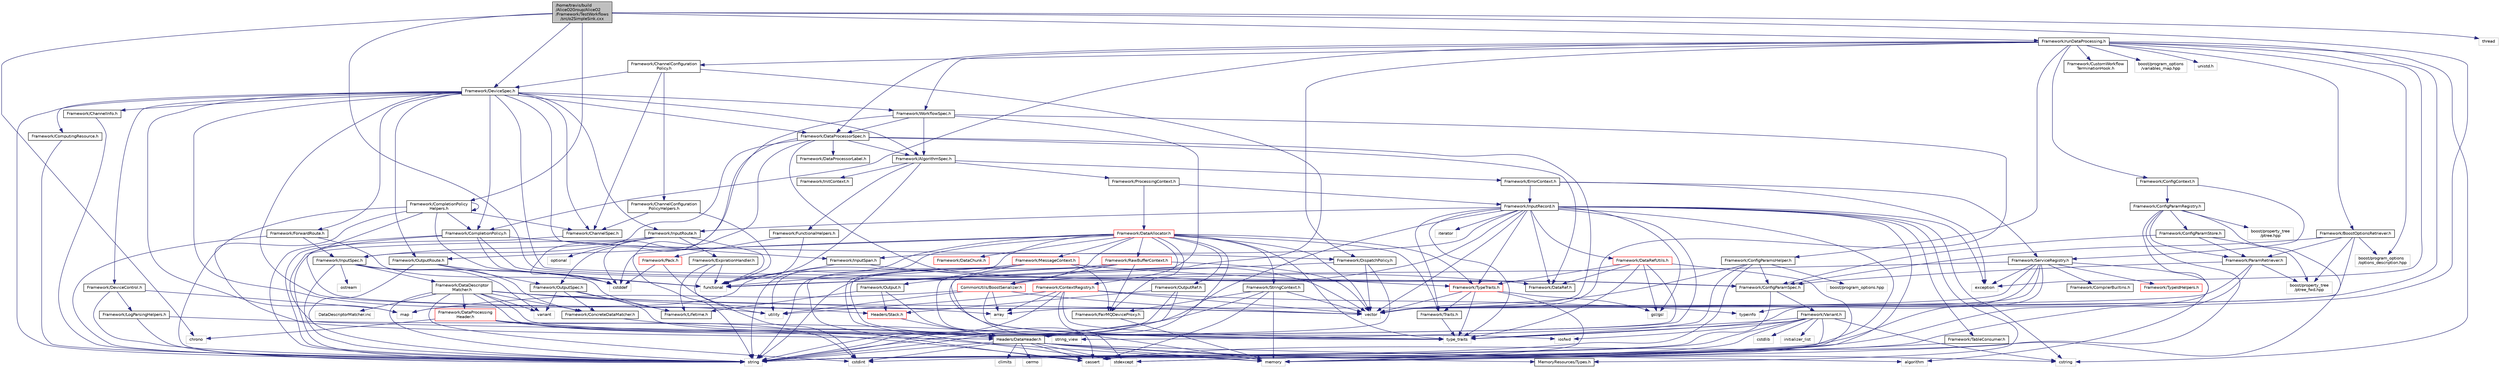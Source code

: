 digraph "/home/travis/build/AliceO2Group/AliceO2/Framework/TestWorkflows/src/o2SimpleSink.cxx"
{
 // INTERACTIVE_SVG=YES
  bgcolor="transparent";
  edge [fontname="Helvetica",fontsize="10",labelfontname="Helvetica",labelfontsize="10"];
  node [fontname="Helvetica",fontsize="10",shape=record];
  Node0 [label="/home/travis/build\l/AliceO2Group/AliceO2\l/Framework/TestWorkflows\l/src/o2SimpleSink.cxx",height=0.2,width=0.4,color="black", fillcolor="grey75", style="filled", fontcolor="black"];
  Node0 -> Node1 [color="midnightblue",fontsize="10",style="solid",fontname="Helvetica"];
  Node1 [label="Framework/ConfigParamSpec.h",height=0.2,width=0.4,color="black",URL="$d0/d1c/ConfigParamSpec_8h.html"];
  Node1 -> Node2 [color="midnightblue",fontsize="10",style="solid",fontname="Helvetica"];
  Node2 [label="Framework/Variant.h",height=0.2,width=0.4,color="black",URL="$de/d56/Variant_8h.html"];
  Node2 -> Node3 [color="midnightblue",fontsize="10",style="solid",fontname="Helvetica"];
  Node3 [label="type_traits",height=0.2,width=0.4,color="grey75"];
  Node2 -> Node4 [color="midnightblue",fontsize="10",style="solid",fontname="Helvetica"];
  Node4 [label="cstring",height=0.2,width=0.4,color="grey75"];
  Node2 -> Node5 [color="midnightblue",fontsize="10",style="solid",fontname="Helvetica"];
  Node5 [label="cstdint",height=0.2,width=0.4,color="grey75"];
  Node2 -> Node6 [color="midnightblue",fontsize="10",style="solid",fontname="Helvetica"];
  Node6 [label="cstdlib",height=0.2,width=0.4,color="grey75"];
  Node2 -> Node7 [color="midnightblue",fontsize="10",style="solid",fontname="Helvetica"];
  Node7 [label="stdexcept",height=0.2,width=0.4,color="grey75"];
  Node2 -> Node8 [color="midnightblue",fontsize="10",style="solid",fontname="Helvetica"];
  Node8 [label="iosfwd",height=0.2,width=0.4,color="grey75"];
  Node2 -> Node9 [color="midnightblue",fontsize="10",style="solid",fontname="Helvetica"];
  Node9 [label="initializer_list",height=0.2,width=0.4,color="grey75"];
  Node2 -> Node10 [color="midnightblue",fontsize="10",style="solid",fontname="Helvetica"];
  Node10 [label="string_view",height=0.2,width=0.4,color="grey75"];
  Node2 -> Node11 [color="midnightblue",fontsize="10",style="solid",fontname="Helvetica"];
  Node11 [label="string",height=0.2,width=0.4,color="grey75"];
  Node1 -> Node11 [color="midnightblue",fontsize="10",style="solid",fontname="Helvetica"];
  Node0 -> Node12 [color="midnightblue",fontsize="10",style="solid",fontname="Helvetica"];
  Node12 [label="Framework/CompletionPolicy\lHelpers.h",height=0.2,width=0.4,color="black",URL="$d4/de5/CompletionPolicyHelpers_8h.html"];
  Node12 -> Node13 [color="midnightblue",fontsize="10",style="solid",fontname="Helvetica"];
  Node13 [label="Framework/ChannelSpec.h",height=0.2,width=0.4,color="black",URL="$d6/d72/ChannelSpec_8h.html"];
  Node13 -> Node11 [color="midnightblue",fontsize="10",style="solid",fontname="Helvetica"];
  Node12 -> Node12 [color="midnightblue",fontsize="10",style="solid",fontname="Helvetica"];
  Node12 -> Node14 [color="midnightblue",fontsize="10",style="solid",fontname="Helvetica"];
  Node14 [label="Framework/CompletionPolicy.h",height=0.2,width=0.4,color="black",URL="$df/dd6/CompletionPolicy_8h.html"];
  Node14 -> Node15 [color="midnightblue",fontsize="10",style="solid",fontname="Helvetica"];
  Node15 [label="Framework/DataRef.h",height=0.2,width=0.4,color="black",URL="$d5/dfb/DataRef_8h.html"];
  Node14 -> Node16 [color="midnightblue",fontsize="10",style="solid",fontname="Helvetica"];
  Node16 [label="Framework/InputSpan.h",height=0.2,width=0.4,color="black",URL="$da/d0f/InputSpan_8h.html"];
  Node16 -> Node15 [color="midnightblue",fontsize="10",style="solid",fontname="Helvetica"];
  Node16 -> Node17 [color="midnightblue",fontsize="10",style="solid",fontname="Helvetica"];
  Node17 [label="functional",height=0.2,width=0.4,color="grey75"];
  Node14 -> Node17 [color="midnightblue",fontsize="10",style="solid",fontname="Helvetica"];
  Node14 -> Node11 [color="midnightblue",fontsize="10",style="solid",fontname="Helvetica"];
  Node14 -> Node18 [color="midnightblue",fontsize="10",style="solid",fontname="Helvetica"];
  Node18 [label="vector",height=0.2,width=0.4,color="grey75"];
  Node12 -> Node19 [color="midnightblue",fontsize="10",style="solid",fontname="Helvetica"];
  Node19 [label="Headers/DataHeader.h",height=0.2,width=0.4,color="black",URL="$dc/dcd/DataHeader_8h.html"];
  Node19 -> Node5 [color="midnightblue",fontsize="10",style="solid",fontname="Helvetica"];
  Node19 -> Node20 [color="midnightblue",fontsize="10",style="solid",fontname="Helvetica"];
  Node20 [label="memory",height=0.2,width=0.4,color="grey75"];
  Node19 -> Node21 [color="midnightblue",fontsize="10",style="solid",fontname="Helvetica"];
  Node21 [label="cassert",height=0.2,width=0.4,color="grey75"];
  Node19 -> Node4 [color="midnightblue",fontsize="10",style="solid",fontname="Helvetica"];
  Node19 -> Node22 [color="midnightblue",fontsize="10",style="solid",fontname="Helvetica"];
  Node22 [label="algorithm",height=0.2,width=0.4,color="grey75"];
  Node19 -> Node7 [color="midnightblue",fontsize="10",style="solid",fontname="Helvetica"];
  Node19 -> Node11 [color="midnightblue",fontsize="10",style="solid",fontname="Helvetica"];
  Node19 -> Node23 [color="midnightblue",fontsize="10",style="solid",fontname="Helvetica"];
  Node23 [label="climits",height=0.2,width=0.4,color="grey75"];
  Node19 -> Node24 [color="midnightblue",fontsize="10",style="solid",fontname="Helvetica"];
  Node24 [label="MemoryResources/Types.h",height=0.2,width=0.4,color="black",URL="$d7/df8/Types_8h.html"];
  Node19 -> Node25 [color="midnightblue",fontsize="10",style="solid",fontname="Helvetica"];
  Node25 [label="cerrno",height=0.2,width=0.4,color="grey75"];
  Node12 -> Node17 [color="midnightblue",fontsize="10",style="solid",fontname="Helvetica"];
  Node12 -> Node11 [color="midnightblue",fontsize="10",style="solid",fontname="Helvetica"];
  Node12 -> Node3 [color="midnightblue",fontsize="10",style="solid",fontname="Helvetica"];
  Node0 -> Node26 [color="midnightblue",fontsize="10",style="solid",fontname="Helvetica"];
  Node26 [label="Framework/DeviceSpec.h",height=0.2,width=0.4,color="black",URL="$df/de8/DeviceSpec_8h.html"];
  Node26 -> Node27 [color="midnightblue",fontsize="10",style="solid",fontname="Helvetica"];
  Node27 [label="Framework/WorkflowSpec.h",height=0.2,width=0.4,color="black",URL="$df/da1/WorkflowSpec_8h.html"];
  Node27 -> Node28 [color="midnightblue",fontsize="10",style="solid",fontname="Helvetica"];
  Node28 [label="Framework/DataProcessorSpec.h",height=0.2,width=0.4,color="black",URL="$d0/df4/DataProcessorSpec_8h.html"];
  Node28 -> Node29 [color="midnightblue",fontsize="10",style="solid",fontname="Helvetica"];
  Node29 [label="Framework/AlgorithmSpec.h",height=0.2,width=0.4,color="black",URL="$d0/d14/AlgorithmSpec_8h.html"];
  Node29 -> Node30 [color="midnightblue",fontsize="10",style="solid",fontname="Helvetica"];
  Node30 [label="Framework/ProcessingContext.h",height=0.2,width=0.4,color="black",URL="$de/d6a/ProcessingContext_8h.html"];
  Node30 -> Node31 [color="midnightblue",fontsize="10",style="solid",fontname="Helvetica"];
  Node31 [label="Framework/InputRecord.h",height=0.2,width=0.4,color="black",URL="$d6/d5c/InputRecord_8h.html"];
  Node31 -> Node15 [color="midnightblue",fontsize="10",style="solid",fontname="Helvetica"];
  Node31 -> Node32 [color="midnightblue",fontsize="10",style="solid",fontname="Helvetica"];
  Node32 [label="Framework/DataRefUtils.h",height=0.2,width=0.4,color="red",URL="$d5/db8/DataRefUtils_8h.html"];
  Node32 -> Node15 [color="midnightblue",fontsize="10",style="solid",fontname="Helvetica"];
  Node32 -> Node45 [color="midnightblue",fontsize="10",style="solid",fontname="Helvetica"];
  Node45 [label="Framework/TypeTraits.h",height=0.2,width=0.4,color="red",URL="$d0/d95/TypeTraits_8h.html"];
  Node45 -> Node3 [color="midnightblue",fontsize="10",style="solid",fontname="Helvetica"];
  Node45 -> Node18 [color="midnightblue",fontsize="10",style="solid",fontname="Helvetica"];
  Node45 -> Node20 [color="midnightblue",fontsize="10",style="solid",fontname="Helvetica"];
  Node45 -> Node46 [color="midnightblue",fontsize="10",style="solid",fontname="Helvetica"];
  Node46 [label="Framework/Traits.h",height=0.2,width=0.4,color="black",URL="$db/d31/Traits_8h.html"];
  Node46 -> Node3 [color="midnightblue",fontsize="10",style="solid",fontname="Helvetica"];
  Node45 -> Node49 [color="midnightblue",fontsize="10",style="solid",fontname="Helvetica"];
  Node49 [label="gsl/gsl",height=0.2,width=0.4,color="grey75"];
  Node32 -> Node19 [color="midnightblue",fontsize="10",style="solid",fontname="Helvetica"];
  Node32 -> Node49 [color="midnightblue",fontsize="10",style="solid",fontname="Helvetica"];
  Node32 -> Node7 [color="midnightblue",fontsize="10",style="solid",fontname="Helvetica"];
  Node32 -> Node3 [color="midnightblue",fontsize="10",style="solid",fontname="Helvetica"];
  Node31 -> Node91 [color="midnightblue",fontsize="10",style="solid",fontname="Helvetica"];
  Node91 [label="Framework/InputRoute.h",height=0.2,width=0.4,color="black",URL="$d5/d19/InputRoute_8h.html"];
  Node91 -> Node92 [color="midnightblue",fontsize="10",style="solid",fontname="Helvetica"];
  Node92 [label="Framework/ExpirationHandler.h",height=0.2,width=0.4,color="black",URL="$d2/dd9/ExpirationHandler_8h.html"];
  Node92 -> Node66 [color="midnightblue",fontsize="10",style="solid",fontname="Helvetica"];
  Node66 [label="Framework/Lifetime.h",height=0.2,width=0.4,color="black",URL="$dc/dca/Lifetime_8h.html"];
  Node92 -> Node5 [color="midnightblue",fontsize="10",style="solid",fontname="Helvetica"];
  Node92 -> Node17 [color="midnightblue",fontsize="10",style="solid",fontname="Helvetica"];
  Node91 -> Node69 [color="midnightblue",fontsize="10",style="solid",fontname="Helvetica"];
  Node69 [label="Framework/InputSpec.h",height=0.2,width=0.4,color="black",URL="$d5/d3f/InputSpec_8h.html"];
  Node69 -> Node66 [color="midnightblue",fontsize="10",style="solid",fontname="Helvetica"];
  Node69 -> Node67 [color="midnightblue",fontsize="10",style="solid",fontname="Helvetica"];
  Node67 [label="Framework/ConcreteDataMatcher.h",height=0.2,width=0.4,color="black",URL="$d0/d1b/ConcreteDataMatcher_8h.html"];
  Node67 -> Node19 [color="midnightblue",fontsize="10",style="solid",fontname="Helvetica"];
  Node69 -> Node70 [color="midnightblue",fontsize="10",style="solid",fontname="Helvetica"];
  Node70 [label="Framework/DataDescriptor\lMatcher.h",height=0.2,width=0.4,color="black",URL="$d3/da3/DataDescriptorMatcher_8h.html"];
  Node70 -> Node67 [color="midnightblue",fontsize="10",style="solid",fontname="Helvetica"];
  Node70 -> Node71 [color="midnightblue",fontsize="10",style="solid",fontname="Helvetica"];
  Node71 [label="Framework/DataProcessing\lHeader.h",height=0.2,width=0.4,color="red",URL="$d6/dc9/DataProcessingHeader_8h.html"];
  Node71 -> Node19 [color="midnightblue",fontsize="10",style="solid",fontname="Helvetica"];
  Node71 -> Node5 [color="midnightblue",fontsize="10",style="solid",fontname="Helvetica"];
  Node71 -> Node20 [color="midnightblue",fontsize="10",style="solid",fontname="Helvetica"];
  Node71 -> Node21 [color="midnightblue",fontsize="10",style="solid",fontname="Helvetica"];
  Node71 -> Node73 [color="midnightblue",fontsize="10",style="solid",fontname="Helvetica"];
  Node73 [label="chrono",height=0.2,width=0.4,color="grey75"];
  Node70 -> Node19 [color="midnightblue",fontsize="10",style="solid",fontname="Helvetica"];
  Node70 -> Node74 [color="midnightblue",fontsize="10",style="solid",fontname="Helvetica"];
  Node74 [label="Headers/Stack.h",height=0.2,width=0.4,color="red",URL="$d4/d00/Headers_2include_2Headers_2Stack_8h.html"];
  Node74 -> Node19 [color="midnightblue",fontsize="10",style="solid",fontname="Helvetica"];
  Node70 -> Node52 [color="midnightblue",fontsize="10",style="solid",fontname="Helvetica"];
  Node52 [label="array",height=0.2,width=0.4,color="grey75"];
  Node70 -> Node5 [color="midnightblue",fontsize="10",style="solid",fontname="Helvetica"];
  Node70 -> Node8 [color="midnightblue",fontsize="10",style="solid",fontname="Helvetica"];
  Node70 -> Node11 [color="midnightblue",fontsize="10",style="solid",fontname="Helvetica"];
  Node70 -> Node68 [color="midnightblue",fontsize="10",style="solid",fontname="Helvetica"];
  Node68 [label="variant",height=0.2,width=0.4,color="grey75"];
  Node70 -> Node18 [color="midnightblue",fontsize="10",style="solid",fontname="Helvetica"];
  Node70 -> Node85 [color="midnightblue",fontsize="10",style="solid",fontname="Helvetica"];
  Node85 [label="DataDescriptorMatcher.inc",height=0.2,width=0.4,color="grey75"];
  Node69 -> Node11 [color="midnightblue",fontsize="10",style="solid",fontname="Helvetica"];
  Node69 -> Node86 [color="midnightblue",fontsize="10",style="solid",fontname="Helvetica"];
  Node86 [label="ostream",height=0.2,width=0.4,color="grey75"];
  Node69 -> Node68 [color="midnightblue",fontsize="10",style="solid",fontname="Helvetica"];
  Node91 -> Node93 [color="midnightblue",fontsize="10",style="solid",fontname="Helvetica"];
  Node93 [label="cstddef",height=0.2,width=0.4,color="grey75"];
  Node91 -> Node11 [color="midnightblue",fontsize="10",style="solid",fontname="Helvetica"];
  Node91 -> Node17 [color="midnightblue",fontsize="10",style="solid",fontname="Helvetica"];
  Node91 -> Node88 [color="midnightblue",fontsize="10",style="solid",fontname="Helvetica"];
  Node88 [label="optional",height=0.2,width=0.4,color="grey75"];
  Node31 -> Node45 [color="midnightblue",fontsize="10",style="solid",fontname="Helvetica"];
  Node31 -> Node16 [color="midnightblue",fontsize="10",style="solid",fontname="Helvetica"];
  Node31 -> Node94 [color="midnightblue",fontsize="10",style="solid",fontname="Helvetica"];
  Node94 [label="Framework/TableConsumer.h",height=0.2,width=0.4,color="black",URL="$dc/d03/TableConsumer_8h.html"];
  Node94 -> Node20 [color="midnightblue",fontsize="10",style="solid",fontname="Helvetica"];
  Node31 -> Node46 [color="midnightblue",fontsize="10",style="solid",fontname="Helvetica"];
  Node31 -> Node24 [color="midnightblue",fontsize="10",style="solid",fontname="Helvetica"];
  Node31 -> Node19 [color="midnightblue",fontsize="10",style="solid",fontname="Helvetica"];
  Node31 -> Node50 [color="midnightblue",fontsize="10",style="solid",fontname="Helvetica"];
  Node50 [label="CommonUtils/BoostSerializer.h",height=0.2,width=0.4,color="red",URL="$d7/d91/BoostSerializer_8h.html",tooltip="Templatised boost serializer/deserializer for containers and base types. "];
  Node50 -> Node51 [color="midnightblue",fontsize="10",style="solid",fontname="Helvetica"];
  Node51 [label="utility",height=0.2,width=0.4,color="grey75"];
  Node50 -> Node3 [color="midnightblue",fontsize="10",style="solid",fontname="Helvetica"];
  Node50 -> Node52 [color="midnightblue",fontsize="10",style="solid",fontname="Helvetica"];
  Node50 -> Node18 [color="midnightblue",fontsize="10",style="solid",fontname="Helvetica"];
  Node50 -> Node54 [color="midnightblue",fontsize="10",style="solid",fontname="Helvetica"];
  Node54 [label="map",height=0.2,width=0.4,color="grey75"];
  Node31 -> Node49 [color="midnightblue",fontsize="10",style="solid",fontname="Helvetica"];
  Node31 -> Node95 [color="midnightblue",fontsize="10",style="solid",fontname="Helvetica"];
  Node95 [label="iterator",height=0.2,width=0.4,color="grey75"];
  Node31 -> Node11 [color="midnightblue",fontsize="10",style="solid",fontname="Helvetica"];
  Node31 -> Node18 [color="midnightblue",fontsize="10",style="solid",fontname="Helvetica"];
  Node31 -> Node4 [color="midnightblue",fontsize="10",style="solid",fontname="Helvetica"];
  Node31 -> Node21 [color="midnightblue",fontsize="10",style="solid",fontname="Helvetica"];
  Node31 -> Node96 [color="midnightblue",fontsize="10",style="solid",fontname="Helvetica"];
  Node96 [label="exception",height=0.2,width=0.4,color="grey75"];
  Node31 -> Node20 [color="midnightblue",fontsize="10",style="solid",fontname="Helvetica"];
  Node31 -> Node3 [color="midnightblue",fontsize="10",style="solid",fontname="Helvetica"];
  Node30 -> Node97 [color="midnightblue",fontsize="10",style="solid",fontname="Helvetica"];
  Node97 [label="Framework/DataAllocator.h",height=0.2,width=0.4,color="red",URL="$d1/d28/DataAllocator_8h.html"];
  Node97 -> Node98 [color="midnightblue",fontsize="10",style="solid",fontname="Helvetica"];
  Node98 [label="Framework/ContextRegistry.h",height=0.2,width=0.4,color="red",URL="$df/d2f/ContextRegistry_8h.html"];
  Node98 -> Node99 [color="midnightblue",fontsize="10",style="solid",fontname="Helvetica"];
  Node99 [label="typeinfo",height=0.2,width=0.4,color="grey75"];
  Node98 -> Node3 [color="midnightblue",fontsize="10",style="solid",fontname="Helvetica"];
  Node98 -> Node11 [color="midnightblue",fontsize="10",style="solid",fontname="Helvetica"];
  Node98 -> Node7 [color="midnightblue",fontsize="10",style="solid",fontname="Helvetica"];
  Node98 -> Node18 [color="midnightblue",fontsize="10",style="solid",fontname="Helvetica"];
  Node98 -> Node51 [color="midnightblue",fontsize="10",style="solid",fontname="Helvetica"];
  Node98 -> Node52 [color="midnightblue",fontsize="10",style="solid",fontname="Helvetica"];
  Node97 -> Node101 [color="midnightblue",fontsize="10",style="solid",fontname="Helvetica"];
  Node101 [label="Framework/MessageContext.h",height=0.2,width=0.4,color="red",URL="$dc/dc4/MessageContext_8h.html"];
  Node101 -> Node104 [color="midnightblue",fontsize="10",style="solid",fontname="Helvetica"];
  Node104 [label="Framework/FairMQDeviceProxy.h",height=0.2,width=0.4,color="black",URL="$d8/d71/FairMQDeviceProxy_8h.html"];
  Node104 -> Node20 [color="midnightblue",fontsize="10",style="solid",fontname="Helvetica"];
  Node101 -> Node45 [color="midnightblue",fontsize="10",style="solid",fontname="Helvetica"];
  Node101 -> Node19 [color="midnightblue",fontsize="10",style="solid",fontname="Helvetica"];
  Node101 -> Node21 [color="midnightblue",fontsize="10",style="solid",fontname="Helvetica"];
  Node101 -> Node17 [color="midnightblue",fontsize="10",style="solid",fontname="Helvetica"];
  Node101 -> Node7 [color="midnightblue",fontsize="10",style="solid",fontname="Helvetica"];
  Node101 -> Node11 [color="midnightblue",fontsize="10",style="solid",fontname="Helvetica"];
  Node101 -> Node3 [color="midnightblue",fontsize="10",style="solid",fontname="Helvetica"];
  Node101 -> Node18 [color="midnightblue",fontsize="10",style="solid",fontname="Helvetica"];
  Node97 -> Node106 [color="midnightblue",fontsize="10",style="solid",fontname="Helvetica"];
  Node106 [label="Framework/StringContext.h",height=0.2,width=0.4,color="black",URL="$dd/df6/StringContext_8h.html"];
  Node106 -> Node104 [color="midnightblue",fontsize="10",style="solid",fontname="Helvetica"];
  Node106 -> Node18 [color="midnightblue",fontsize="10",style="solid",fontname="Helvetica"];
  Node106 -> Node21 [color="midnightblue",fontsize="10",style="solid",fontname="Helvetica"];
  Node106 -> Node11 [color="midnightblue",fontsize="10",style="solid",fontname="Helvetica"];
  Node106 -> Node20 [color="midnightblue",fontsize="10",style="solid",fontname="Helvetica"];
  Node97 -> Node107 [color="midnightblue",fontsize="10",style="solid",fontname="Helvetica"];
  Node107 [label="Framework/RawBufferContext.h",height=0.2,width=0.4,color="red",URL="$d8/d25/RawBufferContext_8h.html",tooltip=" "];
  Node107 -> Node104 [color="midnightblue",fontsize="10",style="solid",fontname="Helvetica"];
  Node107 -> Node50 [color="midnightblue",fontsize="10",style="solid",fontname="Helvetica"];
  Node107 -> Node18 [color="midnightblue",fontsize="10",style="solid",fontname="Helvetica"];
  Node107 -> Node21 [color="midnightblue",fontsize="10",style="solid",fontname="Helvetica"];
  Node107 -> Node11 [color="midnightblue",fontsize="10",style="solid",fontname="Helvetica"];
  Node107 -> Node20 [color="midnightblue",fontsize="10",style="solid",fontname="Helvetica"];
  Node97 -> Node87 [color="midnightblue",fontsize="10",style="solid",fontname="Helvetica"];
  Node87 [label="Framework/Output.h",height=0.2,width=0.4,color="black",URL="$d3/ddf/Output_8h.html"];
  Node87 -> Node19 [color="midnightblue",fontsize="10",style="solid",fontname="Helvetica"];
  Node87 -> Node66 [color="midnightblue",fontsize="10",style="solid",fontname="Helvetica"];
  Node87 -> Node74 [color="midnightblue",fontsize="10",style="solid",fontname="Helvetica"];
  Node97 -> Node109 [color="midnightblue",fontsize="10",style="solid",fontname="Helvetica"];
  Node109 [label="Framework/OutputRef.h",height=0.2,width=0.4,color="black",URL="$d6/d5a/OutputRef_8h.html"];
  Node109 -> Node19 [color="midnightblue",fontsize="10",style="solid",fontname="Helvetica"];
  Node109 -> Node74 [color="midnightblue",fontsize="10",style="solid",fontname="Helvetica"];
  Node109 -> Node11 [color="midnightblue",fontsize="10",style="solid",fontname="Helvetica"];
  Node97 -> Node110 [color="midnightblue",fontsize="10",style="solid",fontname="Helvetica"];
  Node110 [label="Framework/OutputRoute.h",height=0.2,width=0.4,color="black",URL="$d6/df4/OutputRoute_8h.html"];
  Node110 -> Node65 [color="midnightblue",fontsize="10",style="solid",fontname="Helvetica"];
  Node65 [label="Framework/OutputSpec.h",height=0.2,width=0.4,color="black",URL="$db/d2d/OutputSpec_8h.html"];
  Node65 -> Node19 [color="midnightblue",fontsize="10",style="solid",fontname="Helvetica"];
  Node65 -> Node66 [color="midnightblue",fontsize="10",style="solid",fontname="Helvetica"];
  Node65 -> Node67 [color="midnightblue",fontsize="10",style="solid",fontname="Helvetica"];
  Node65 -> Node68 [color="midnightblue",fontsize="10",style="solid",fontname="Helvetica"];
  Node110 -> Node93 [color="midnightblue",fontsize="10",style="solid",fontname="Helvetica"];
  Node110 -> Node11 [color="midnightblue",fontsize="10",style="solid",fontname="Helvetica"];
  Node97 -> Node111 [color="midnightblue",fontsize="10",style="solid",fontname="Helvetica"];
  Node111 [label="Framework/DataChunk.h",height=0.2,width=0.4,color="red",URL="$d7/d31/DataChunk_8h.html"];
  Node97 -> Node104 [color="midnightblue",fontsize="10",style="solid",fontname="Helvetica"];
  Node97 -> Node45 [color="midnightblue",fontsize="10",style="solid",fontname="Helvetica"];
  Node97 -> Node46 [color="midnightblue",fontsize="10",style="solid",fontname="Helvetica"];
  Node97 -> Node19 [color="midnightblue",fontsize="10",style="solid",fontname="Helvetica"];
  Node97 -> Node18 [color="midnightblue",fontsize="10",style="solid",fontname="Helvetica"];
  Node97 -> Node54 [color="midnightblue",fontsize="10",style="solid",fontname="Helvetica"];
  Node97 -> Node11 [color="midnightblue",fontsize="10",style="solid",fontname="Helvetica"];
  Node97 -> Node51 [color="midnightblue",fontsize="10",style="solid",fontname="Helvetica"];
  Node97 -> Node3 [color="midnightblue",fontsize="10",style="solid",fontname="Helvetica"];
  Node97 -> Node93 [color="midnightblue",fontsize="10",style="solid",fontname="Helvetica"];
  Node29 -> Node113 [color="midnightblue",fontsize="10",style="solid",fontname="Helvetica"];
  Node113 [label="Framework/ErrorContext.h",height=0.2,width=0.4,color="black",URL="$d7/dad/ErrorContext_8h.html"];
  Node113 -> Node31 [color="midnightblue",fontsize="10",style="solid",fontname="Helvetica"];
  Node113 -> Node114 [color="midnightblue",fontsize="10",style="solid",fontname="Helvetica"];
  Node114 [label="Framework/ServiceRegistry.h",height=0.2,width=0.4,color="black",URL="$d8/d17/ServiceRegistry_8h.html"];
  Node114 -> Node115 [color="midnightblue",fontsize="10",style="solid",fontname="Helvetica"];
  Node115 [label="Framework/CompilerBuiltins.h",height=0.2,width=0.4,color="black",URL="$d9/de8/CompilerBuiltins_8h.html"];
  Node114 -> Node116 [color="midnightblue",fontsize="10",style="solid",fontname="Helvetica"];
  Node116 [label="Framework/TypeIdHelpers.h",height=0.2,width=0.4,color="red",URL="$d2/d9a/TypeIdHelpers_8h.html"];
  Node114 -> Node22 [color="midnightblue",fontsize="10",style="solid",fontname="Helvetica"];
  Node114 -> Node52 [color="midnightblue",fontsize="10",style="solid",fontname="Helvetica"];
  Node114 -> Node96 [color="midnightblue",fontsize="10",style="solid",fontname="Helvetica"];
  Node114 -> Node17 [color="midnightblue",fontsize="10",style="solid",fontname="Helvetica"];
  Node114 -> Node11 [color="midnightblue",fontsize="10",style="solid",fontname="Helvetica"];
  Node114 -> Node3 [color="midnightblue",fontsize="10",style="solid",fontname="Helvetica"];
  Node114 -> Node99 [color="midnightblue",fontsize="10",style="solid",fontname="Helvetica"];
  Node113 -> Node96 [color="midnightblue",fontsize="10",style="solid",fontname="Helvetica"];
  Node29 -> Node118 [color="midnightblue",fontsize="10",style="solid",fontname="Helvetica"];
  Node118 [label="Framework/InitContext.h",height=0.2,width=0.4,color="black",URL="$d4/d2b/InitContext_8h.html"];
  Node29 -> Node119 [color="midnightblue",fontsize="10",style="solid",fontname="Helvetica"];
  Node119 [label="Framework/FunctionalHelpers.h",height=0.2,width=0.4,color="black",URL="$de/d9b/FunctionalHelpers_8h.html"];
  Node119 -> Node120 [color="midnightblue",fontsize="10",style="solid",fontname="Helvetica"];
  Node120 [label="Framework/Pack.h",height=0.2,width=0.4,color="red",URL="$dd/dce/Pack_8h.html"];
  Node120 -> Node93 [color="midnightblue",fontsize="10",style="solid",fontname="Helvetica"];
  Node120 -> Node51 [color="midnightblue",fontsize="10",style="solid",fontname="Helvetica"];
  Node119 -> Node17 [color="midnightblue",fontsize="10",style="solid",fontname="Helvetica"];
  Node29 -> Node17 [color="midnightblue",fontsize="10",style="solid",fontname="Helvetica"];
  Node28 -> Node1 [color="midnightblue",fontsize="10",style="solid",fontname="Helvetica"];
  Node28 -> Node121 [color="midnightblue",fontsize="10",style="solid",fontname="Helvetica"];
  Node121 [label="Framework/DataProcessorLabel.h",height=0.2,width=0.4,color="black",URL="$d1/df2/DataProcessorLabel_8h.html"];
  Node28 -> Node15 [color="midnightblue",fontsize="10",style="solid",fontname="Helvetica"];
  Node28 -> Node69 [color="midnightblue",fontsize="10",style="solid",fontname="Helvetica"];
  Node28 -> Node65 [color="midnightblue",fontsize="10",style="solid",fontname="Helvetica"];
  Node28 -> Node11 [color="midnightblue",fontsize="10",style="solid",fontname="Helvetica"];
  Node28 -> Node18 [color="midnightblue",fontsize="10",style="solid",fontname="Helvetica"];
  Node27 -> Node29 [color="midnightblue",fontsize="10",style="solid",fontname="Helvetica"];
  Node27 -> Node18 [color="midnightblue",fontsize="10",style="solid",fontname="Helvetica"];
  Node27 -> Node17 [color="midnightblue",fontsize="10",style="solid",fontname="Helvetica"];
  Node27 -> Node93 [color="midnightblue",fontsize="10",style="solid",fontname="Helvetica"];
  Node26 -> Node122 [color="midnightblue",fontsize="10",style="solid",fontname="Helvetica"];
  Node122 [label="Framework/ComputingResource.h",height=0.2,width=0.4,color="black",URL="$d8/d62/ComputingResource_8h.html"];
  Node122 -> Node11 [color="midnightblue",fontsize="10",style="solid",fontname="Helvetica"];
  Node26 -> Node28 [color="midnightblue",fontsize="10",style="solid",fontname="Helvetica"];
  Node26 -> Node13 [color="midnightblue",fontsize="10",style="solid",fontname="Helvetica"];
  Node26 -> Node123 [color="midnightblue",fontsize="10",style="solid",fontname="Helvetica"];
  Node123 [label="Framework/ChannelInfo.h",height=0.2,width=0.4,color="black",URL="$dd/de5/ChannelInfo_8h.html"];
  Node123 -> Node11 [color="midnightblue",fontsize="10",style="solid",fontname="Helvetica"];
  Node26 -> Node124 [color="midnightblue",fontsize="10",style="solid",fontname="Helvetica"];
  Node124 [label="Framework/DeviceControl.h",height=0.2,width=0.4,color="black",URL="$d2/d2c/DeviceControl_8h.html"];
  Node124 -> Node54 [color="midnightblue",fontsize="10",style="solid",fontname="Helvetica"];
  Node124 -> Node11 [color="midnightblue",fontsize="10",style="solid",fontname="Helvetica"];
  Node124 -> Node125 [color="midnightblue",fontsize="10",style="solid",fontname="Helvetica"];
  Node125 [label="Framework/LogParsingHelpers.h",height=0.2,width=0.4,color="black",URL="$d8/d4a/LogParsingHelpers_8h.html"];
  Node125 -> Node11 [color="midnightblue",fontsize="10",style="solid",fontname="Helvetica"];
  Node125 -> Node10 [color="midnightblue",fontsize="10",style="solid",fontname="Helvetica"];
  Node26 -> Node29 [color="midnightblue",fontsize="10",style="solid",fontname="Helvetica"];
  Node26 -> Node1 [color="midnightblue",fontsize="10",style="solid",fontname="Helvetica"];
  Node26 -> Node126 [color="midnightblue",fontsize="10",style="solid",fontname="Helvetica"];
  Node126 [label="Framework/ForwardRoute.h",height=0.2,width=0.4,color="black",URL="$d7/d12/ForwardRoute_8h.html"];
  Node126 -> Node69 [color="midnightblue",fontsize="10",style="solid",fontname="Helvetica"];
  Node126 -> Node93 [color="midnightblue",fontsize="10",style="solid",fontname="Helvetica"];
  Node126 -> Node11 [color="midnightblue",fontsize="10",style="solid",fontname="Helvetica"];
  Node26 -> Node91 [color="midnightblue",fontsize="10",style="solid",fontname="Helvetica"];
  Node26 -> Node110 [color="midnightblue",fontsize="10",style="solid",fontname="Helvetica"];
  Node26 -> Node14 [color="midnightblue",fontsize="10",style="solid",fontname="Helvetica"];
  Node26 -> Node103 [color="midnightblue",fontsize="10",style="solid",fontname="Helvetica"];
  Node103 [label="Framework/DispatchPolicy.h",height=0.2,width=0.4,color="black",URL="$da/de6/DispatchPolicy_8h.html"];
  Node103 -> Node17 [color="midnightblue",fontsize="10",style="solid",fontname="Helvetica"];
  Node103 -> Node11 [color="midnightblue",fontsize="10",style="solid",fontname="Helvetica"];
  Node103 -> Node18 [color="midnightblue",fontsize="10",style="solid",fontname="Helvetica"];
  Node26 -> Node18 [color="midnightblue",fontsize="10",style="solid",fontname="Helvetica"];
  Node26 -> Node11 [color="midnightblue",fontsize="10",style="solid",fontname="Helvetica"];
  Node26 -> Node54 [color="midnightblue",fontsize="10",style="solid",fontname="Helvetica"];
  Node26 -> Node51 [color="midnightblue",fontsize="10",style="solid",fontname="Helvetica"];
  Node0 -> Node73 [color="midnightblue",fontsize="10",style="solid",fontname="Helvetica"];
  Node0 -> Node127 [color="midnightblue",fontsize="10",style="solid",fontname="Helvetica"];
  Node127 [label="thread",height=0.2,width=0.4,color="grey75"];
  Node0 -> Node18 [color="midnightblue",fontsize="10",style="solid",fontname="Helvetica"];
  Node0 -> Node128 [color="midnightblue",fontsize="10",style="solid",fontname="Helvetica"];
  Node128 [label="Framework/runDataProcessing.h",height=0.2,width=0.4,color="black",URL="$db/dd0/runDataProcessing_8h.html"];
  Node128 -> Node129 [color="midnightblue",fontsize="10",style="solid",fontname="Helvetica"];
  Node129 [label="Framework/ChannelConfiguration\lPolicy.h",height=0.2,width=0.4,color="black",URL="$dd/d0f/ChannelConfigurationPolicy_8h.html"];
  Node129 -> Node130 [color="midnightblue",fontsize="10",style="solid",fontname="Helvetica"];
  Node130 [label="Framework/ChannelConfiguration\lPolicyHelpers.h",height=0.2,width=0.4,color="black",URL="$d6/d05/ChannelConfigurationPolicyHelpers_8h.html"];
  Node130 -> Node13 [color="midnightblue",fontsize="10",style="solid",fontname="Helvetica"];
  Node130 -> Node17 [color="midnightblue",fontsize="10",style="solid",fontname="Helvetica"];
  Node129 -> Node13 [color="midnightblue",fontsize="10",style="solid",fontname="Helvetica"];
  Node129 -> Node26 [color="midnightblue",fontsize="10",style="solid",fontname="Helvetica"];
  Node129 -> Node17 [color="midnightblue",fontsize="10",style="solid",fontname="Helvetica"];
  Node128 -> Node14 [color="midnightblue",fontsize="10",style="solid",fontname="Helvetica"];
  Node128 -> Node103 [color="midnightblue",fontsize="10",style="solid",fontname="Helvetica"];
  Node128 -> Node131 [color="midnightblue",fontsize="10",style="solid",fontname="Helvetica"];
  Node131 [label="Framework/ConfigParamsHelper.h",height=0.2,width=0.4,color="black",URL="$dd/d2b/ConfigParamsHelper_8h.html"];
  Node131 -> Node1 [color="midnightblue",fontsize="10",style="solid",fontname="Helvetica"];
  Node131 -> Node132 [color="midnightblue",fontsize="10",style="solid",fontname="Helvetica"];
  Node132 [label="boost/program_options.hpp",height=0.2,width=0.4,color="grey75"];
  Node131 -> Node11 [color="midnightblue",fontsize="10",style="solid",fontname="Helvetica"];
  Node131 -> Node18 [color="midnightblue",fontsize="10",style="solid",fontname="Helvetica"];
  Node131 -> Node3 [color="midnightblue",fontsize="10",style="solid",fontname="Helvetica"];
  Node128 -> Node28 [color="midnightblue",fontsize="10",style="solid",fontname="Helvetica"];
  Node128 -> Node27 [color="midnightblue",fontsize="10",style="solid",fontname="Helvetica"];
  Node128 -> Node133 [color="midnightblue",fontsize="10",style="solid",fontname="Helvetica"];
  Node133 [label="Framework/ConfigContext.h",height=0.2,width=0.4,color="black",URL="$d7/d2e/ConfigContext_8h.html"];
  Node133 -> Node134 [color="midnightblue",fontsize="10",style="solid",fontname="Helvetica"];
  Node134 [label="Framework/ConfigParamRegistry.h",height=0.2,width=0.4,color="black",URL="$de/dc6/ConfigParamRegistry_8h.html"];
  Node134 -> Node135 [color="midnightblue",fontsize="10",style="solid",fontname="Helvetica"];
  Node135 [label="Framework/ParamRetriever.h",height=0.2,width=0.4,color="black",URL="$df/d72/ParamRetriever_8h.html"];
  Node135 -> Node1 [color="midnightblue",fontsize="10",style="solid",fontname="Helvetica"];
  Node135 -> Node136 [color="midnightblue",fontsize="10",style="solid",fontname="Helvetica"];
  Node136 [label="boost/property_tree\l/ptree_fwd.hpp",height=0.2,width=0.4,color="grey75"];
  Node135 -> Node11 [color="midnightblue",fontsize="10",style="solid",fontname="Helvetica"];
  Node135 -> Node18 [color="midnightblue",fontsize="10",style="solid",fontname="Helvetica"];
  Node134 -> Node137 [color="midnightblue",fontsize="10",style="solid",fontname="Helvetica"];
  Node137 [label="Framework/ConfigParamStore.h",height=0.2,width=0.4,color="black",URL="$dd/daf/ConfigParamStore_8h.html"];
  Node137 -> Node135 [color="midnightblue",fontsize="10",style="solid",fontname="Helvetica"];
  Node137 -> Node1 [color="midnightblue",fontsize="10",style="solid",fontname="Helvetica"];
  Node137 -> Node136 [color="midnightblue",fontsize="10",style="solid",fontname="Helvetica"];
  Node134 -> Node138 [color="midnightblue",fontsize="10",style="solid",fontname="Helvetica"];
  Node138 [label="boost/property_tree\l/ptree.hpp",height=0.2,width=0.4,color="grey75"];
  Node134 -> Node20 [color="midnightblue",fontsize="10",style="solid",fontname="Helvetica"];
  Node134 -> Node11 [color="midnightblue",fontsize="10",style="solid",fontname="Helvetica"];
  Node134 -> Node21 [color="midnightblue",fontsize="10",style="solid",fontname="Helvetica"];
  Node133 -> Node114 [color="midnightblue",fontsize="10",style="solid",fontname="Helvetica"];
  Node128 -> Node139 [color="midnightblue",fontsize="10",style="solid",fontname="Helvetica"];
  Node139 [label="Framework/BoostOptionsRetriever.h",height=0.2,width=0.4,color="black",URL="$d3/d7e/BoostOptionsRetriever_8h.html"];
  Node139 -> Node1 [color="midnightblue",fontsize="10",style="solid",fontname="Helvetica"];
  Node139 -> Node135 [color="midnightblue",fontsize="10",style="solid",fontname="Helvetica"];
  Node139 -> Node136 [color="midnightblue",fontsize="10",style="solid",fontname="Helvetica"];
  Node139 -> Node140 [color="midnightblue",fontsize="10",style="solid",fontname="Helvetica"];
  Node140 [label="boost/program_options\l/options_description.hpp",height=0.2,width=0.4,color="grey75"];
  Node139 -> Node18 [color="midnightblue",fontsize="10",style="solid",fontname="Helvetica"];
  Node128 -> Node141 [color="midnightblue",fontsize="10",style="solid",fontname="Helvetica"];
  Node141 [label="Framework/CustomWorkflow\lTerminationHook.h",height=0.2,width=0.4,color="black",URL="$da/def/CustomWorkflowTerminationHook_8h.html"];
  Node128 -> Node140 [color="midnightblue",fontsize="10",style="solid",fontname="Helvetica"];
  Node128 -> Node142 [color="midnightblue",fontsize="10",style="solid",fontname="Helvetica"];
  Node142 [label="boost/program_options\l/variables_map.hpp",height=0.2,width=0.4,color="grey75"];
  Node128 -> Node143 [color="midnightblue",fontsize="10",style="solid",fontname="Helvetica"];
  Node143 [label="unistd.h",height=0.2,width=0.4,color="grey75"];
  Node128 -> Node18 [color="midnightblue",fontsize="10",style="solid",fontname="Helvetica"];
  Node128 -> Node4 [color="midnightblue",fontsize="10",style="solid",fontname="Helvetica"];
  Node128 -> Node96 [color="midnightblue",fontsize="10",style="solid",fontname="Helvetica"];
}
